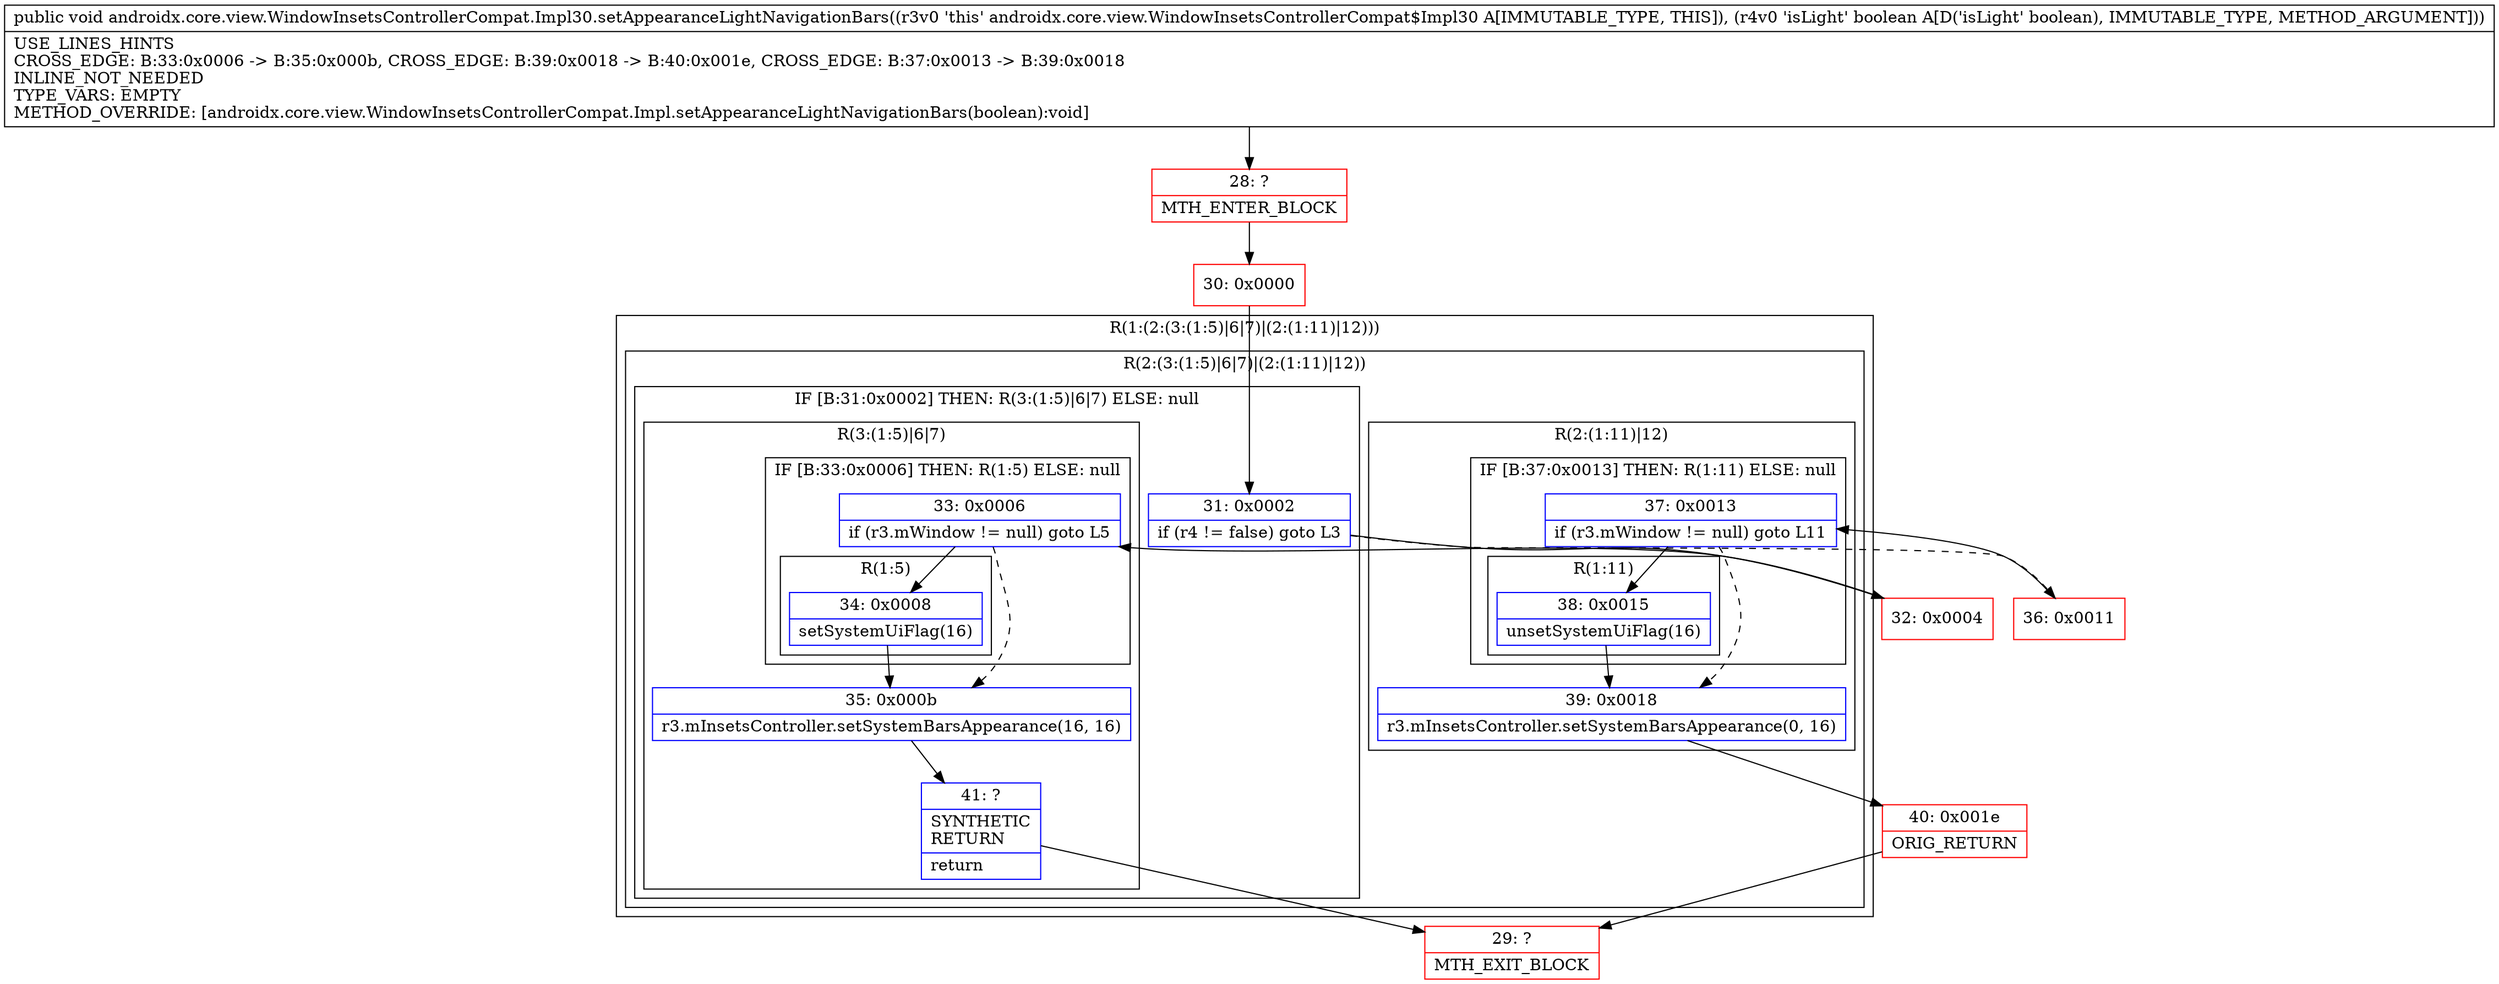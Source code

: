digraph "CFG forandroidx.core.view.WindowInsetsControllerCompat.Impl30.setAppearanceLightNavigationBars(Z)V" {
subgraph cluster_Region_1857670473 {
label = "R(1:(2:(3:(1:5)|6|7)|(2:(1:11)|12)))";
node [shape=record,color=blue];
subgraph cluster_Region_1527743092 {
label = "R(2:(3:(1:5)|6|7)|(2:(1:11)|12))";
node [shape=record,color=blue];
subgraph cluster_IfRegion_1097265923 {
label = "IF [B:31:0x0002] THEN: R(3:(1:5)|6|7) ELSE: null";
node [shape=record,color=blue];
Node_31 [shape=record,label="{31\:\ 0x0002|if (r4 != false) goto L3\l}"];
subgraph cluster_Region_1349693519 {
label = "R(3:(1:5)|6|7)";
node [shape=record,color=blue];
subgraph cluster_IfRegion_1887562893 {
label = "IF [B:33:0x0006] THEN: R(1:5) ELSE: null";
node [shape=record,color=blue];
Node_33 [shape=record,label="{33\:\ 0x0006|if (r3.mWindow != null) goto L5\l}"];
subgraph cluster_Region_1471864011 {
label = "R(1:5)";
node [shape=record,color=blue];
Node_34 [shape=record,label="{34\:\ 0x0008|setSystemUiFlag(16)\l}"];
}
}
Node_35 [shape=record,label="{35\:\ 0x000b|r3.mInsetsController.setSystemBarsAppearance(16, 16)\l}"];
Node_41 [shape=record,label="{41\:\ ?|SYNTHETIC\lRETURN\l|return\l}"];
}
}
subgraph cluster_Region_565363668 {
label = "R(2:(1:11)|12)";
node [shape=record,color=blue];
subgraph cluster_IfRegion_1686630245 {
label = "IF [B:37:0x0013] THEN: R(1:11) ELSE: null";
node [shape=record,color=blue];
Node_37 [shape=record,label="{37\:\ 0x0013|if (r3.mWindow != null) goto L11\l}"];
subgraph cluster_Region_454918908 {
label = "R(1:11)";
node [shape=record,color=blue];
Node_38 [shape=record,label="{38\:\ 0x0015|unsetSystemUiFlag(16)\l}"];
}
}
Node_39 [shape=record,label="{39\:\ 0x0018|r3.mInsetsController.setSystemBarsAppearance(0, 16)\l}"];
}
}
}
Node_28 [shape=record,color=red,label="{28\:\ ?|MTH_ENTER_BLOCK\l}"];
Node_30 [shape=record,color=red,label="{30\:\ 0x0000}"];
Node_32 [shape=record,color=red,label="{32\:\ 0x0004}"];
Node_29 [shape=record,color=red,label="{29\:\ ?|MTH_EXIT_BLOCK\l}"];
Node_36 [shape=record,color=red,label="{36\:\ 0x0011}"];
Node_40 [shape=record,color=red,label="{40\:\ 0x001e|ORIG_RETURN\l}"];
MethodNode[shape=record,label="{public void androidx.core.view.WindowInsetsControllerCompat.Impl30.setAppearanceLightNavigationBars((r3v0 'this' androidx.core.view.WindowInsetsControllerCompat$Impl30 A[IMMUTABLE_TYPE, THIS]), (r4v0 'isLight' boolean A[D('isLight' boolean), IMMUTABLE_TYPE, METHOD_ARGUMENT]))  | USE_LINES_HINTS\lCROSS_EDGE: B:33:0x0006 \-\> B:35:0x000b, CROSS_EDGE: B:39:0x0018 \-\> B:40:0x001e, CROSS_EDGE: B:37:0x0013 \-\> B:39:0x0018\lINLINE_NOT_NEEDED\lTYPE_VARS: EMPTY\lMETHOD_OVERRIDE: [androidx.core.view.WindowInsetsControllerCompat.Impl.setAppearanceLightNavigationBars(boolean):void]\l}"];
MethodNode -> Node_28;Node_31 -> Node_32;
Node_31 -> Node_36[style=dashed];
Node_33 -> Node_34;
Node_33 -> Node_35[style=dashed];
Node_34 -> Node_35;
Node_35 -> Node_41;
Node_41 -> Node_29;
Node_37 -> Node_38;
Node_37 -> Node_39[style=dashed];
Node_38 -> Node_39;
Node_39 -> Node_40;
Node_28 -> Node_30;
Node_30 -> Node_31;
Node_32 -> Node_33;
Node_36 -> Node_37;
Node_40 -> Node_29;
}

